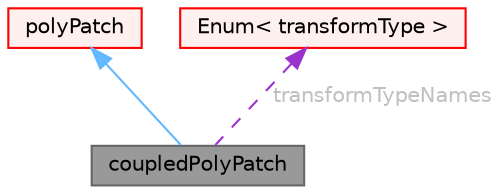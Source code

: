 digraph "coupledPolyPatch"
{
 // LATEX_PDF_SIZE
  bgcolor="transparent";
  edge [fontname=Helvetica,fontsize=10,labelfontname=Helvetica,labelfontsize=10];
  node [fontname=Helvetica,fontsize=10,shape=box,height=0.2,width=0.4];
  Node1 [id="Node000001",label="coupledPolyPatch",height=0.2,width=0.4,color="gray40", fillcolor="grey60", style="filled", fontcolor="black",tooltip="The coupledPolyPatch is an abstract base class for patches that couple regions of the computational d..."];
  Node2 -> Node1 [id="edge1_Node000001_Node000002",dir="back",color="steelblue1",style="solid",tooltip=" "];
  Node2 [id="Node000002",label="polyPatch",height=0.2,width=0.4,color="red", fillcolor="#FFF0F0", style="filled",URL="$classFoam_1_1polyPatch.html",tooltip="A patch is a list of labels that address the faces in the global face list."];
  Node7 -> Node1 [id="edge2_Node000001_Node000007",dir="back",color="darkorchid3",style="dashed",tooltip=" ",label=" transformTypeNames",fontcolor="grey" ];
  Node7 [id="Node000007",label="Enum\< transformType \>",height=0.2,width=0.4,color="red", fillcolor="#FFF0F0", style="filled",URL="$classFoam_1_1Enum.html",tooltip=" "];
}
